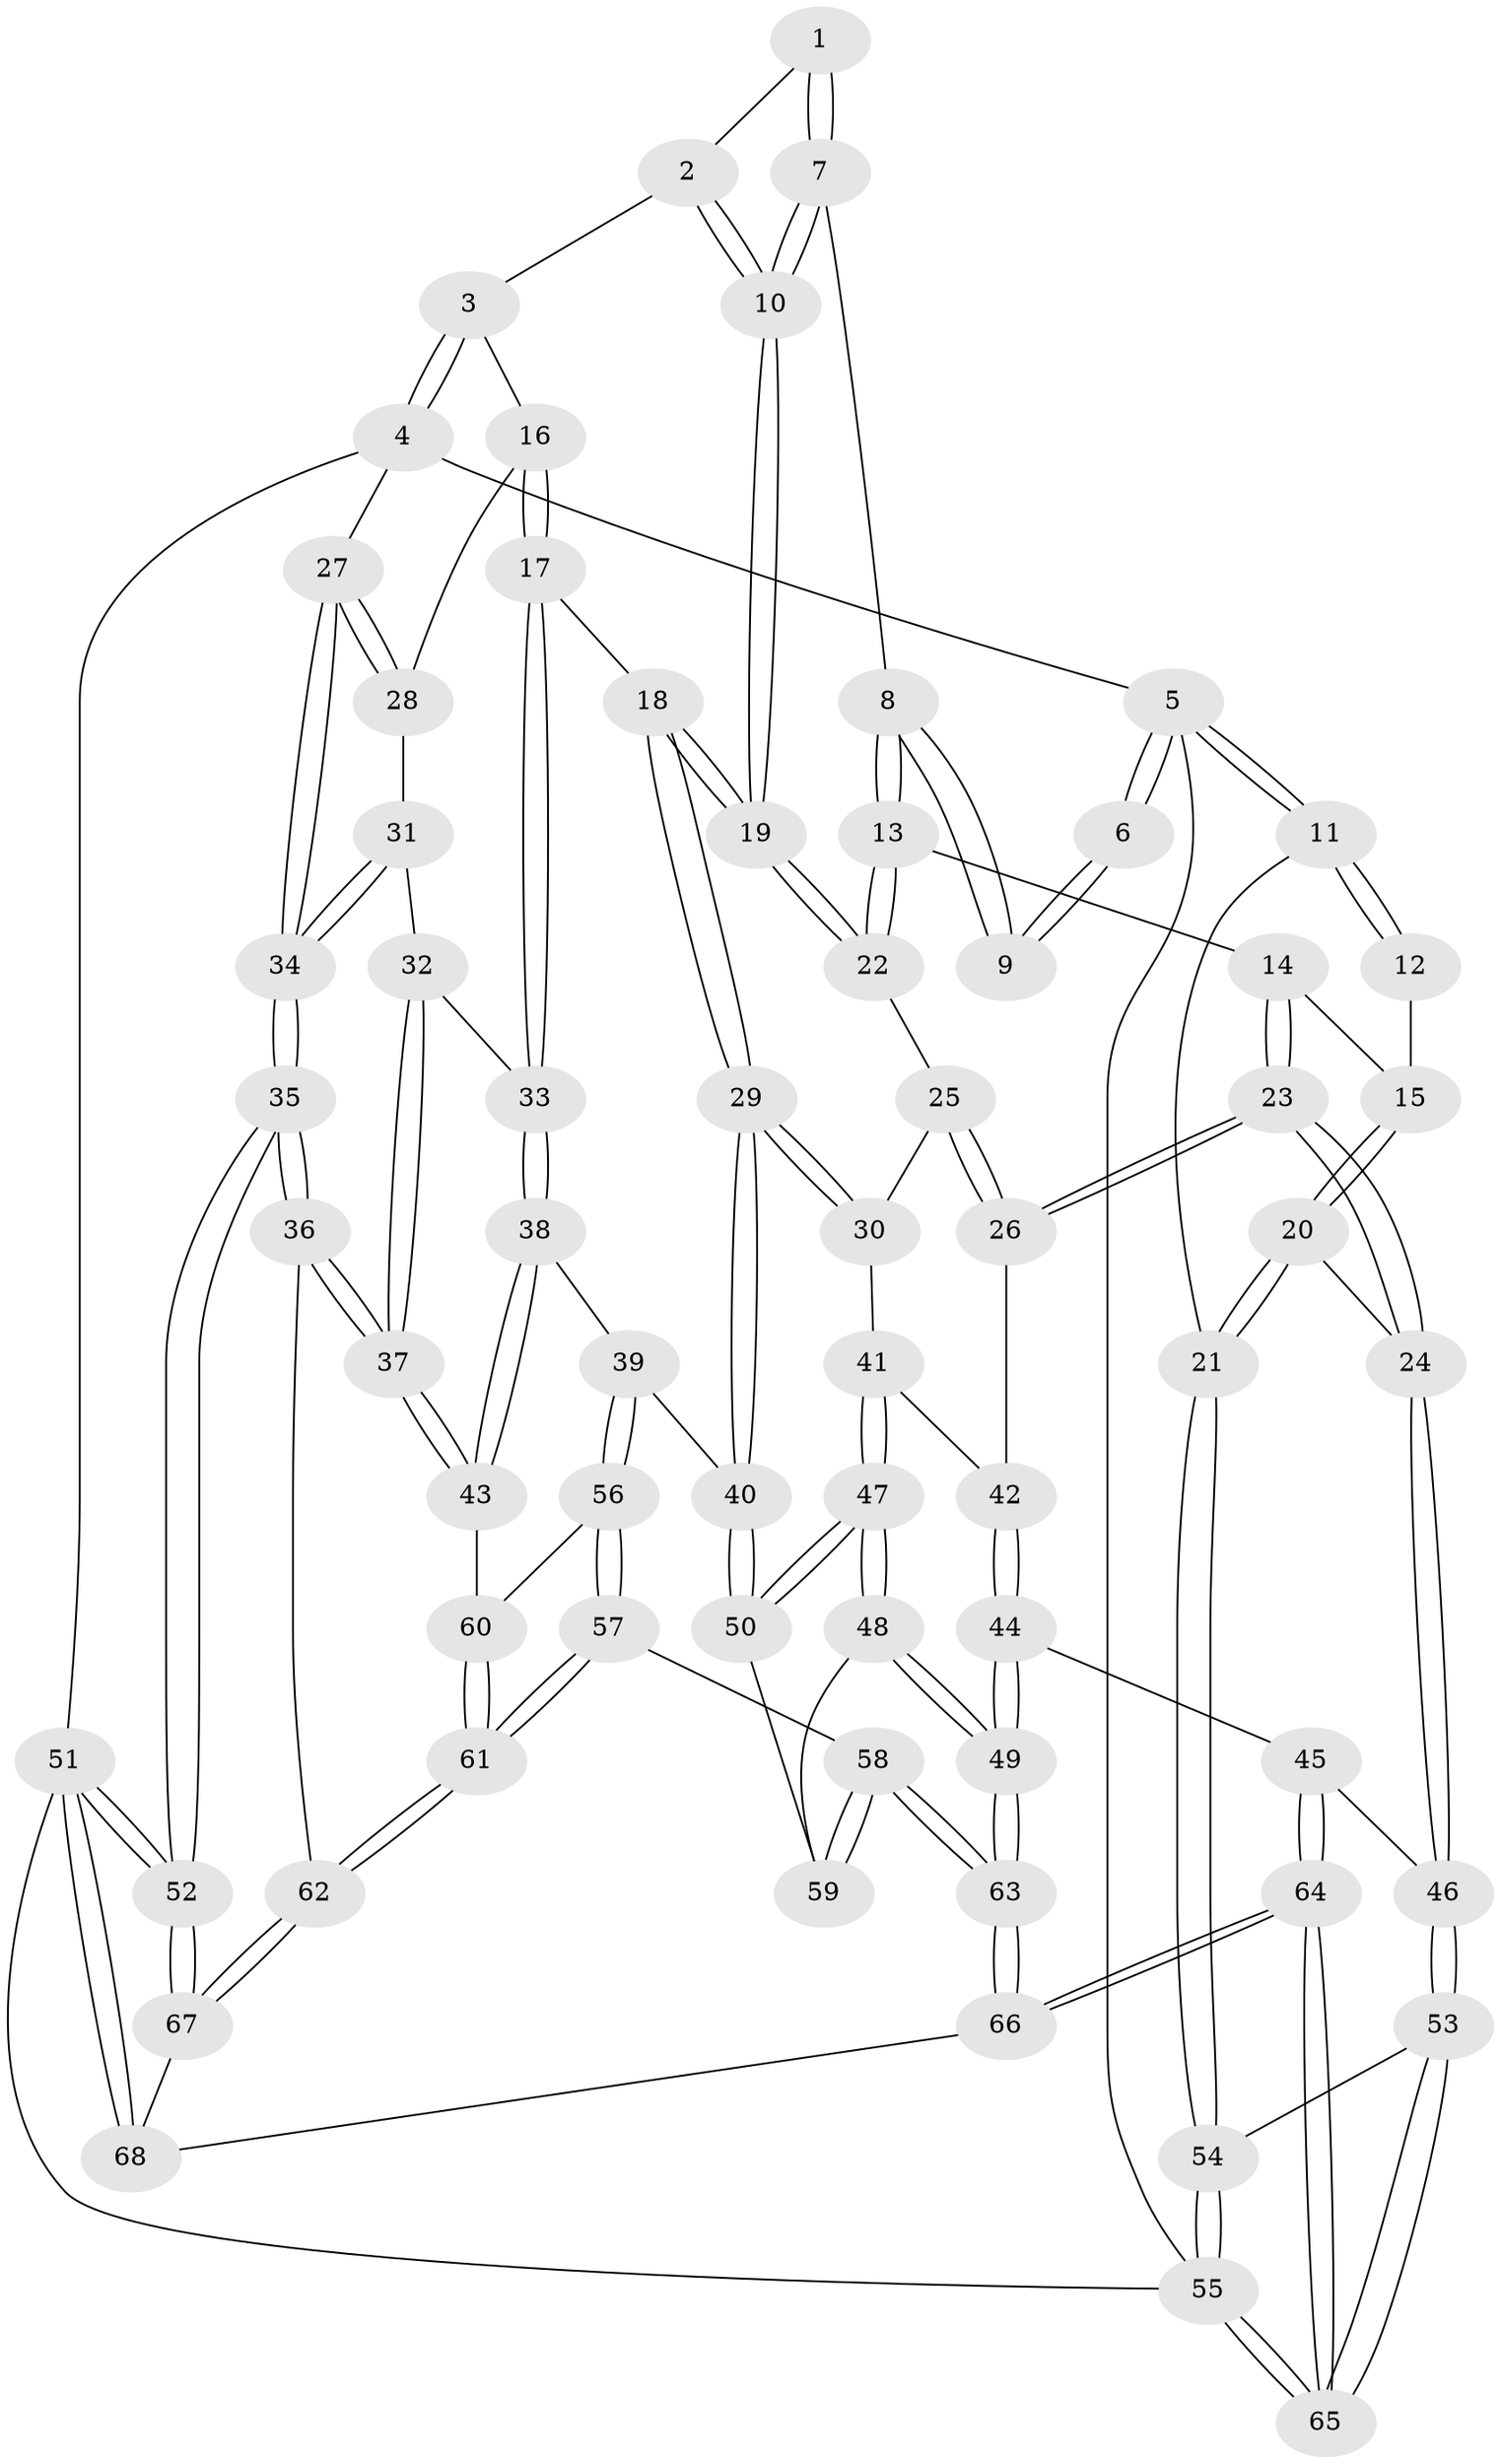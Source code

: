 // coarse degree distribution, {3: 0.5, 5: 0.21428571428571427, 2: 0.10714285714285714, 4: 0.17857142857142858}
// Generated by graph-tools (version 1.1) at 2025/54/03/04/25 22:54:41]
// undirected, 68 vertices, 167 edges
graph export_dot {
  node [color=gray90,style=filled];
  1 [pos="+0.7979582146802356+0"];
  2 [pos="+1+0"];
  3 [pos="+1+0"];
  4 [pos="+1+0"];
  5 [pos="+0+0"];
  6 [pos="+0.4481033330959376+0"];
  7 [pos="+0.6342206585570694+0.15607935379822133"];
  8 [pos="+0.4534014208420073+0"];
  9 [pos="+0.4453078869054728+0"];
  10 [pos="+0.6746382864647802+0.20946500763627737"];
  11 [pos="+0+0"];
  12 [pos="+0.18614517784815357+0.080530701061587"];
  13 [pos="+0.3640205634045609+0.18951306780041946"];
  14 [pos="+0.28326029549549264+0.19608036490891362"];
  15 [pos="+0.21803573092095882+0.15435142480677316"];
  16 [pos="+0.8570930080659716+0.2448791031351755"];
  17 [pos="+0.7529381126310103+0.28171755565505635"];
  18 [pos="+0.6940214016237364+0.27810163339728927"];
  19 [pos="+0.6925690249228599+0.2763607030393831"];
  20 [pos="+0+0.30660314774045344"];
  21 [pos="+0+0.3037381287481373"];
  22 [pos="+0.40998475508007+0.2819735940931908"];
  23 [pos="+0.12918744799628964+0.39401966002550776"];
  24 [pos="+0.12586748228169672+0.39466437935216464"];
  25 [pos="+0.4080452511412824+0.28955897197950803"];
  26 [pos="+0.2890504241127599+0.4262070491283881"];
  27 [pos="+1+0.29981580676160874"];
  28 [pos="+1+0.30279285316332305"];
  29 [pos="+0.6409248980417022+0.4415203195186014"];
  30 [pos="+0.4763807826406983+0.4245721124173612"];
  31 [pos="+0.9300644607999248+0.42495865835093033"];
  32 [pos="+0.9288299017612602+0.42541360148673485"];
  33 [pos="+0.8535289506935803+0.423125848486022"];
  34 [pos="+1+0.6403989892760424"];
  35 [pos="+1+0.7737319804364351"];
  36 [pos="+0.9363041584156595+0.6390904954988863"];
  37 [pos="+0.9073288714976142+0.609636475773292"];
  38 [pos="+0.8347360582085376+0.5427528474383498"];
  39 [pos="+0.6685986698604214+0.48702788625565163"];
  40 [pos="+0.6436751739170099+0.46583404890404567"];
  41 [pos="+0.4151663638514631+0.49937760411371773"];
  42 [pos="+0.31501326279334285+0.4644062270150694"];
  43 [pos="+0.8547720919841696+0.5704278767971334"];
  44 [pos="+0.2766778208060199+0.6432640757063146"];
  45 [pos="+0.1827220257392766+0.660676657244517"];
  46 [pos="+0.156120604905548+0.6537209772416722"];
  47 [pos="+0.46584551467128416+0.5999464835257554"];
  48 [pos="+0.45262865484436055+0.657054120277099"];
  49 [pos="+0.42876182683475755+0.7040985704075352"];
  50 [pos="+0.6222934876611544+0.49364482231727363"];
  51 [pos="+1+1"];
  52 [pos="+1+1"];
  53 [pos="+0.04002580989448938+0.7097308699538254"];
  54 [pos="+0+0.7247346007814816"];
  55 [pos="+0+1"];
  56 [pos="+0.7018573691511899+0.5950788720628903"];
  57 [pos="+0.6819053174204812+0.7082405369147234"];
  58 [pos="+0.6786148956330557+0.7086578432454931"];
  59 [pos="+0.618338806881257+0.6397271630265854"];
  60 [pos="+0.7657851106823117+0.6127315860251357"];
  61 [pos="+0.7205265132578993+0.7198990182645667"];
  62 [pos="+0.7286253855369964+0.7245380218845561"];
  63 [pos="+0.47161414695260323+0.8607345731375188"];
  64 [pos="+0.32441319960992054+1"];
  65 [pos="+0.29390125285309054+1"];
  66 [pos="+0.4542000910560186+1"];
  67 [pos="+0.7325418356085281+0.7338648959332535"];
  68 [pos="+0.7333997424106086+1"];
  1 -- 2;
  1 -- 7;
  1 -- 7;
  2 -- 3;
  2 -- 10;
  2 -- 10;
  3 -- 4;
  3 -- 4;
  3 -- 16;
  4 -- 5;
  4 -- 27;
  4 -- 51;
  5 -- 6;
  5 -- 6;
  5 -- 11;
  5 -- 11;
  5 -- 55;
  6 -- 9;
  6 -- 9;
  7 -- 8;
  7 -- 10;
  7 -- 10;
  8 -- 9;
  8 -- 9;
  8 -- 13;
  8 -- 13;
  10 -- 19;
  10 -- 19;
  11 -- 12;
  11 -- 12;
  11 -- 21;
  12 -- 15;
  13 -- 14;
  13 -- 22;
  13 -- 22;
  14 -- 15;
  14 -- 23;
  14 -- 23;
  15 -- 20;
  15 -- 20;
  16 -- 17;
  16 -- 17;
  16 -- 28;
  17 -- 18;
  17 -- 33;
  17 -- 33;
  18 -- 19;
  18 -- 19;
  18 -- 29;
  18 -- 29;
  19 -- 22;
  19 -- 22;
  20 -- 21;
  20 -- 21;
  20 -- 24;
  21 -- 54;
  21 -- 54;
  22 -- 25;
  23 -- 24;
  23 -- 24;
  23 -- 26;
  23 -- 26;
  24 -- 46;
  24 -- 46;
  25 -- 26;
  25 -- 26;
  25 -- 30;
  26 -- 42;
  27 -- 28;
  27 -- 28;
  27 -- 34;
  27 -- 34;
  28 -- 31;
  29 -- 30;
  29 -- 30;
  29 -- 40;
  29 -- 40;
  30 -- 41;
  31 -- 32;
  31 -- 34;
  31 -- 34;
  32 -- 33;
  32 -- 37;
  32 -- 37;
  33 -- 38;
  33 -- 38;
  34 -- 35;
  34 -- 35;
  35 -- 36;
  35 -- 36;
  35 -- 52;
  35 -- 52;
  36 -- 37;
  36 -- 37;
  36 -- 62;
  37 -- 43;
  37 -- 43;
  38 -- 39;
  38 -- 43;
  38 -- 43;
  39 -- 40;
  39 -- 56;
  39 -- 56;
  40 -- 50;
  40 -- 50;
  41 -- 42;
  41 -- 47;
  41 -- 47;
  42 -- 44;
  42 -- 44;
  43 -- 60;
  44 -- 45;
  44 -- 49;
  44 -- 49;
  45 -- 46;
  45 -- 64;
  45 -- 64;
  46 -- 53;
  46 -- 53;
  47 -- 48;
  47 -- 48;
  47 -- 50;
  47 -- 50;
  48 -- 49;
  48 -- 49;
  48 -- 59;
  49 -- 63;
  49 -- 63;
  50 -- 59;
  51 -- 52;
  51 -- 52;
  51 -- 68;
  51 -- 68;
  51 -- 55;
  52 -- 67;
  52 -- 67;
  53 -- 54;
  53 -- 65;
  53 -- 65;
  54 -- 55;
  54 -- 55;
  55 -- 65;
  55 -- 65;
  56 -- 57;
  56 -- 57;
  56 -- 60;
  57 -- 58;
  57 -- 61;
  57 -- 61;
  58 -- 59;
  58 -- 59;
  58 -- 63;
  58 -- 63;
  60 -- 61;
  60 -- 61;
  61 -- 62;
  61 -- 62;
  62 -- 67;
  62 -- 67;
  63 -- 66;
  63 -- 66;
  64 -- 65;
  64 -- 65;
  64 -- 66;
  64 -- 66;
  66 -- 68;
  67 -- 68;
}
